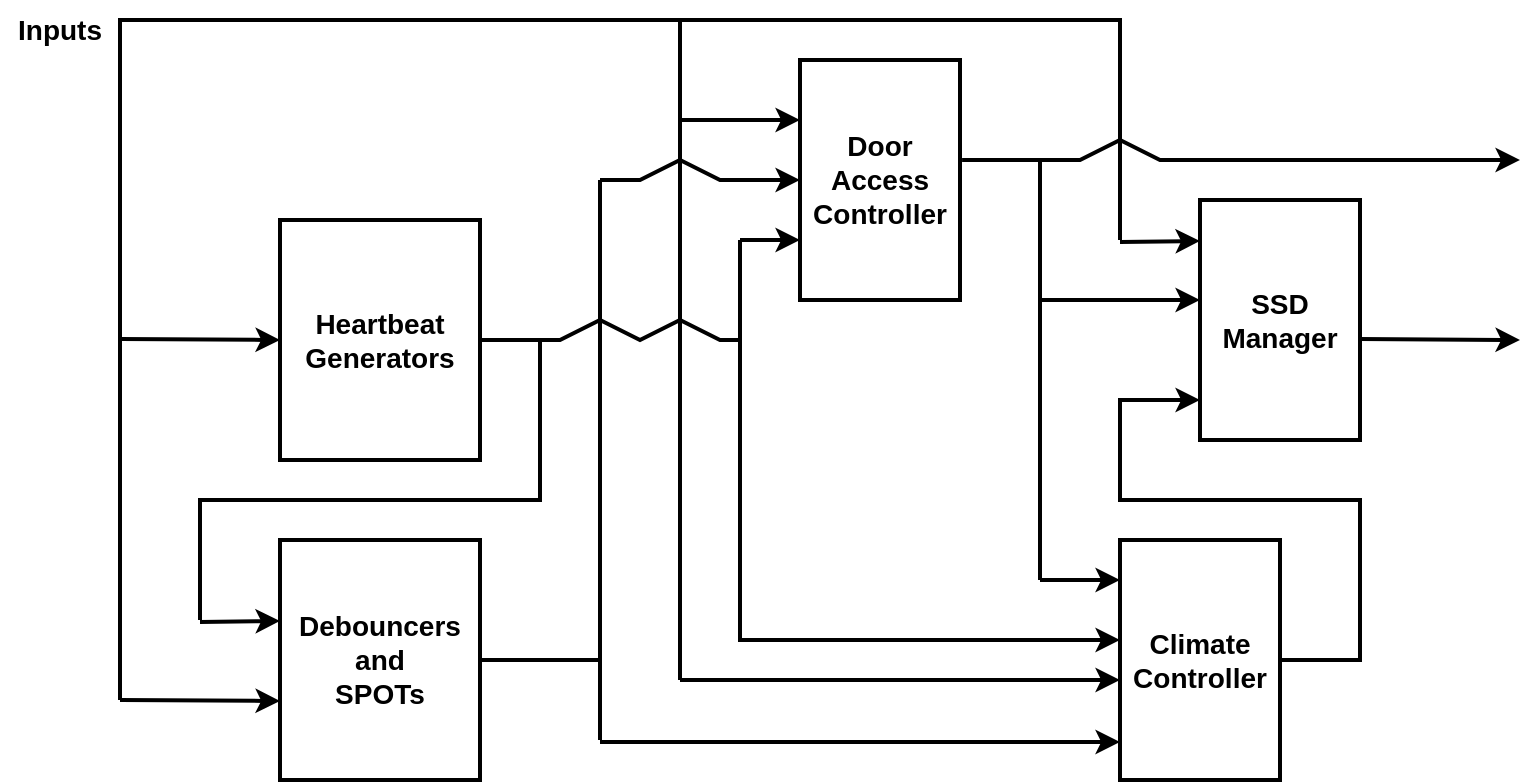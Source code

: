 <mxfile version="24.2.3" type="device">
  <diagram name="Page-1" id="nc5_NxSGiUMBHzaZkKex">
    <mxGraphModel dx="2261" dy="754" grid="1" gridSize="10" guides="1" tooltips="1" connect="1" arrows="1" fold="1" page="1" pageScale="1" pageWidth="827" pageHeight="1169" math="0" shadow="0">
      <root>
        <mxCell id="0" />
        <mxCell id="1" parent="0" />
        <mxCell id="gN95puCIITf4YX-nbHd8-1" value="Climate Controller" style="rounded=0;whiteSpace=wrap;html=1;strokeWidth=2;fontSize=14;fontStyle=1" parent="1" vertex="1">
          <mxGeometry x="360" y="320" width="80" height="120" as="geometry" />
        </mxCell>
        <mxCell id="gN95puCIITf4YX-nbHd8-3" value="Door Access Controller" style="rounded=0;whiteSpace=wrap;html=1;strokeWidth=2;fontSize=14;fontStyle=1" parent="1" vertex="1">
          <mxGeometry x="200" y="80" width="80" height="120" as="geometry" />
        </mxCell>
        <mxCell id="gN95puCIITf4YX-nbHd8-4" value="SSD Manager" style="rounded=0;whiteSpace=wrap;html=1;strokeWidth=2;fontSize=14;fontStyle=1" parent="1" vertex="1">
          <mxGeometry x="400" y="150" width="80" height="120" as="geometry" />
        </mxCell>
        <mxCell id="gN95puCIITf4YX-nbHd8-5" value="&lt;div&gt;Debouncers&lt;/div&gt;&lt;div&gt;and&lt;/div&gt;&lt;div&gt;SPOTs&lt;br&gt;&lt;/div&gt;" style="rounded=0;whiteSpace=wrap;html=1;strokeWidth=2;fontSize=14;fontStyle=1" parent="1" vertex="1">
          <mxGeometry x="-60" y="320" width="100" height="120" as="geometry" />
        </mxCell>
        <mxCell id="gN95puCIITf4YX-nbHd8-6" value="&lt;div&gt;Heartbeat&lt;/div&gt;&lt;div&gt;Generators&lt;br&gt;&lt;/div&gt;" style="rounded=0;whiteSpace=wrap;html=1;strokeWidth=2;fontSize=14;fontStyle=1" parent="1" vertex="1">
          <mxGeometry x="-60" y="160" width="100" height="120" as="geometry" />
        </mxCell>
        <mxCell id="gN95puCIITf4YX-nbHd8-7" value="" style="endArrow=classic;html=1;rounded=0;strokeWidth=2;exitX=1.013;exitY=0.417;exitDx=0;exitDy=0;exitPerimeter=0;" parent="1" source="gN95puCIITf4YX-nbHd8-3" edge="1">
          <mxGeometry width="50" height="50" relative="1" as="geometry">
            <mxPoint x="280" y="160" as="sourcePoint" />
            <mxPoint x="400" y="200" as="targetPoint" />
            <Array as="points">
              <mxPoint x="320" y="130" />
              <mxPoint x="320" y="200" />
            </Array>
          </mxGeometry>
        </mxCell>
        <mxCell id="gN95puCIITf4YX-nbHd8-8" value="" style="endArrow=classic;html=1;rounded=0;strokeWidth=2;exitX=1;exitY=0.5;exitDx=0;exitDy=0;" parent="1" source="gN95puCIITf4YX-nbHd8-1" edge="1">
          <mxGeometry width="50" height="50" relative="1" as="geometry">
            <mxPoint x="320" y="300" as="sourcePoint" />
            <mxPoint x="400" y="250" as="targetPoint" />
            <Array as="points">
              <mxPoint x="480" y="380" />
              <mxPoint x="480" y="300" />
              <mxPoint x="360" y="300" />
              <mxPoint x="360" y="250" />
            </Array>
          </mxGeometry>
        </mxCell>
        <mxCell id="gN95puCIITf4YX-nbHd8-11" value="" style="endArrow=classic;html=1;rounded=0;strokeWidth=2;" parent="1" edge="1">
          <mxGeometry width="50" height="50" relative="1" as="geometry">
            <mxPoint x="320" y="140" as="sourcePoint" />
            <mxPoint x="560" y="130" as="targetPoint" />
            <Array as="points">
              <mxPoint x="320" y="130" />
              <mxPoint x="340" y="130" />
              <mxPoint x="360" y="120" />
              <mxPoint x="380" y="130" />
            </Array>
          </mxGeometry>
        </mxCell>
        <mxCell id="gN95puCIITf4YX-nbHd8-12" value="" style="endArrow=classic;html=1;rounded=0;strokeWidth=2;" parent="1" edge="1">
          <mxGeometry width="50" height="50" relative="1" as="geometry">
            <mxPoint x="480" y="219.5" as="sourcePoint" />
            <mxPoint x="560" y="220" as="targetPoint" />
          </mxGeometry>
        </mxCell>
        <mxCell id="gN95puCIITf4YX-nbHd8-13" value="" style="endArrow=none;html=1;rounded=0;strokeWidth=2;exitX=1;exitY=0.5;exitDx=0;exitDy=0;endFill=0;" parent="1" source="gN95puCIITf4YX-nbHd8-6" edge="1">
          <mxGeometry width="50" height="50" relative="1" as="geometry">
            <mxPoint x="160" y="220" as="sourcePoint" />
            <mxPoint x="170" y="220" as="targetPoint" />
            <Array as="points">
              <mxPoint x="80" y="220" />
              <mxPoint x="100" y="210" />
              <mxPoint x="120" y="220" />
              <mxPoint x="140" y="210" />
              <mxPoint x="160" y="220" />
            </Array>
          </mxGeometry>
        </mxCell>
        <mxCell id="gN95puCIITf4YX-nbHd8-14" value="" style="endArrow=classic;html=1;rounded=0;strokeWidth=2;" parent="1" edge="1">
          <mxGeometry width="50" height="50" relative="1" as="geometry">
            <mxPoint x="330" y="370" as="sourcePoint" />
            <mxPoint x="360" y="370" as="targetPoint" />
          </mxGeometry>
        </mxCell>
        <mxCell id="gN95puCIITf4YX-nbHd8-15" value="" style="endArrow=classic;html=1;rounded=0;strokeWidth=2;" parent="1" edge="1">
          <mxGeometry width="50" height="50" relative="1" as="geometry">
            <mxPoint x="170" y="170" as="sourcePoint" />
            <mxPoint x="200" y="170" as="targetPoint" />
          </mxGeometry>
        </mxCell>
        <mxCell id="gN95puCIITf4YX-nbHd8-16" value="" style="endArrow=none;html=1;rounded=0;strokeWidth=2;" parent="1" edge="1">
          <mxGeometry width="50" height="50" relative="1" as="geometry">
            <mxPoint x="330" y="370" as="sourcePoint" />
            <mxPoint x="170" y="170" as="targetPoint" />
            <Array as="points">
              <mxPoint x="170" y="370" />
            </Array>
          </mxGeometry>
        </mxCell>
        <mxCell id="gN95puCIITf4YX-nbHd8-17" value="" style="endArrow=classic;html=1;rounded=0;strokeWidth=2;" parent="1" edge="1">
          <mxGeometry width="50" height="50" relative="1" as="geometry">
            <mxPoint x="-100" y="361" as="sourcePoint" />
            <mxPoint x="-60" y="360.5" as="targetPoint" />
          </mxGeometry>
        </mxCell>
        <mxCell id="gN95puCIITf4YX-nbHd8-18" value="" style="endArrow=classic;html=1;rounded=0;strokeWidth=2;" parent="1" edge="1">
          <mxGeometry width="50" height="50" relative="1" as="geometry">
            <mxPoint x="-140" y="400" as="sourcePoint" />
            <mxPoint x="-60" y="400.5" as="targetPoint" />
          </mxGeometry>
        </mxCell>
        <mxCell id="gN95puCIITf4YX-nbHd8-19" value="" style="endArrow=none;html=1;rounded=0;strokeWidth=2;" parent="1" edge="1">
          <mxGeometry width="50" height="50" relative="1" as="geometry">
            <mxPoint x="-100" y="360" as="sourcePoint" />
            <mxPoint x="70" y="220" as="targetPoint" />
            <Array as="points">
              <mxPoint x="-100" y="300" />
              <mxPoint x="70" y="300" />
            </Array>
          </mxGeometry>
        </mxCell>
        <mxCell id="gN95puCIITf4YX-nbHd8-20" value="" style="endArrow=classic;html=1;rounded=0;strokeWidth=2;" parent="1" edge="1">
          <mxGeometry width="50" height="50" relative="1" as="geometry">
            <mxPoint x="-140" y="219.5" as="sourcePoint" />
            <mxPoint x="-60" y="220" as="targetPoint" />
          </mxGeometry>
        </mxCell>
        <mxCell id="gN95puCIITf4YX-nbHd8-21" value="" style="endArrow=classic;html=1;rounded=0;strokeWidth=2;" parent="1" edge="1">
          <mxGeometry width="50" height="50" relative="1" as="geometry">
            <mxPoint x="140" y="390" as="sourcePoint" />
            <mxPoint x="360" y="390" as="targetPoint" />
            <Array as="points" />
          </mxGeometry>
        </mxCell>
        <mxCell id="gN95puCIITf4YX-nbHd8-22" value="" style="endArrow=classic;html=1;rounded=0;strokeWidth=2;" parent="1" edge="1">
          <mxGeometry width="50" height="50" relative="1" as="geometry">
            <mxPoint x="100" y="140" as="sourcePoint" />
            <mxPoint x="200" y="140" as="targetPoint" />
            <Array as="points">
              <mxPoint x="120" y="140" />
              <mxPoint x="140" y="130" />
              <mxPoint x="160" y="140" />
            </Array>
          </mxGeometry>
        </mxCell>
        <mxCell id="gN95puCIITf4YX-nbHd8-23" value="" style="endArrow=none;html=1;rounded=0;strokeWidth=2;exitX=1;exitY=0.5;exitDx=0;exitDy=0;" parent="1" source="gN95puCIITf4YX-nbHd8-5" edge="1">
          <mxGeometry width="50" height="50" relative="1" as="geometry">
            <mxPoint x="120" y="380" as="sourcePoint" />
            <mxPoint x="100" y="140" as="targetPoint" />
            <Array as="points">
              <mxPoint x="100" y="380" />
            </Array>
          </mxGeometry>
        </mxCell>
        <mxCell id="gN95puCIITf4YX-nbHd8-24" value="" style="endArrow=classic;html=1;rounded=0;strokeWidth=2;" parent="1" edge="1">
          <mxGeometry width="50" height="50" relative="1" as="geometry">
            <mxPoint x="100" y="421" as="sourcePoint" />
            <mxPoint x="360" y="421" as="targetPoint" />
          </mxGeometry>
        </mxCell>
        <mxCell id="gN95puCIITf4YX-nbHd8-25" value="" style="endArrow=classic;html=1;rounded=0;strokeWidth=2;" parent="1" edge="1">
          <mxGeometry width="50" height="50" relative="1" as="geometry">
            <mxPoint x="140" y="110" as="sourcePoint" />
            <mxPoint x="200" y="110" as="targetPoint" />
          </mxGeometry>
        </mxCell>
        <mxCell id="gN95puCIITf4YX-nbHd8-26" value="" style="endArrow=none;html=1;rounded=0;strokeWidth=2;" parent="1" edge="1">
          <mxGeometry width="50" height="50" relative="1" as="geometry">
            <mxPoint x="140" y="390" as="sourcePoint" />
            <mxPoint x="140" y="110" as="targetPoint" />
            <Array as="points" />
          </mxGeometry>
        </mxCell>
        <mxCell id="gN95puCIITf4YX-nbHd8-27" value="" style="endArrow=none;html=1;rounded=0;strokeWidth=2;" parent="1" edge="1">
          <mxGeometry width="50" height="50" relative="1" as="geometry">
            <mxPoint x="140" y="60" as="sourcePoint" />
            <mxPoint x="140" y="110" as="targetPoint" />
          </mxGeometry>
        </mxCell>
        <mxCell id="gN95puCIITf4YX-nbHd8-28" value="" style="endArrow=none;html=1;rounded=0;strokeWidth=2;" parent="1" edge="1">
          <mxGeometry width="50" height="50" relative="1" as="geometry">
            <mxPoint x="-140" y="110" as="sourcePoint" />
            <mxPoint x="-140" y="400" as="targetPoint" />
          </mxGeometry>
        </mxCell>
        <mxCell id="gN95puCIITf4YX-nbHd8-29" value="Inputs" style="text;html=1;align=center;verticalAlign=middle;whiteSpace=wrap;rounded=0;strokeWidth=2;fontSize=14;fontStyle=1" parent="1" vertex="1">
          <mxGeometry x="-200" y="50" width="60" height="30" as="geometry" />
        </mxCell>
        <mxCell id="gN95puCIITf4YX-nbHd8-30" value="" style="endArrow=none;html=1;rounded=0;strokeWidth=2;" parent="1" edge="1">
          <mxGeometry width="50" height="50" relative="1" as="geometry">
            <mxPoint x="-140" y="110" as="sourcePoint" />
            <mxPoint x="360" y="170" as="targetPoint" />
            <Array as="points">
              <mxPoint x="-140" y="60" />
              <mxPoint x="360" y="60" />
            </Array>
          </mxGeometry>
        </mxCell>
        <mxCell id="gN95puCIITf4YX-nbHd8-31" value="" style="endArrow=classic;html=1;rounded=0;strokeWidth=2;" parent="1" edge="1">
          <mxGeometry width="50" height="50" relative="1" as="geometry">
            <mxPoint x="360" y="171" as="sourcePoint" />
            <mxPoint x="400" y="170.5" as="targetPoint" />
          </mxGeometry>
        </mxCell>
        <mxCell id="BxinUDWj6ISy_6pt1D_I-1" value="" style="endArrow=classic;html=1;rounded=0;strokeWidth=2;" edge="1" parent="1">
          <mxGeometry width="50" height="50" relative="1" as="geometry">
            <mxPoint x="320" y="340" as="sourcePoint" />
            <mxPoint x="360" y="340" as="targetPoint" />
          </mxGeometry>
        </mxCell>
        <mxCell id="BxinUDWj6ISy_6pt1D_I-2" value="" style="endArrow=none;html=1;rounded=0;strokeWidth=2;" edge="1" parent="1">
          <mxGeometry width="50" height="50" relative="1" as="geometry">
            <mxPoint x="320" y="340" as="sourcePoint" />
            <mxPoint x="320" y="200" as="targetPoint" />
          </mxGeometry>
        </mxCell>
        <mxCell id="BxinUDWj6ISy_6pt1D_I-3" value="" style="endArrow=none;html=1;rounded=0;strokeWidth=2;" edge="1" parent="1">
          <mxGeometry width="50" height="50" relative="1" as="geometry">
            <mxPoint x="100" y="420" as="sourcePoint" />
            <mxPoint x="100" y="380" as="targetPoint" />
          </mxGeometry>
        </mxCell>
      </root>
    </mxGraphModel>
  </diagram>
</mxfile>
